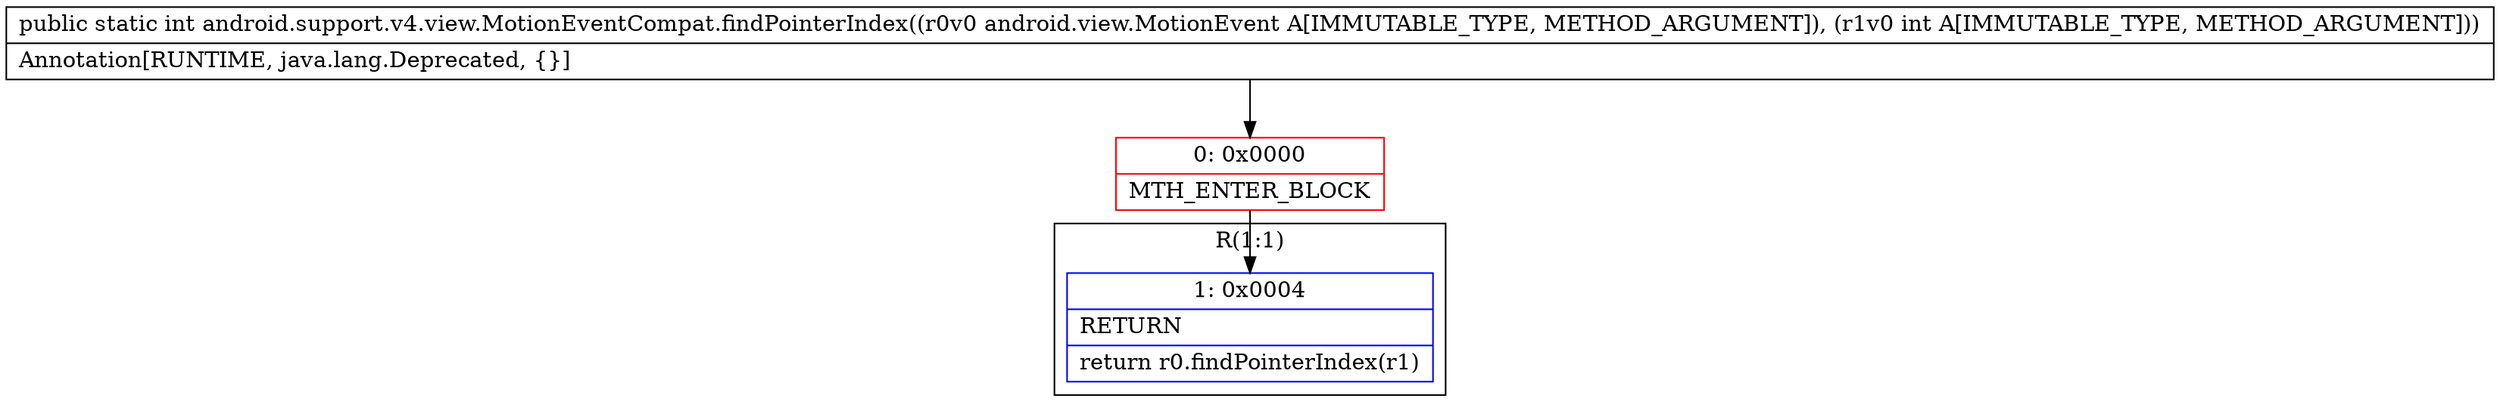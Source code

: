 digraph "CFG forandroid.support.v4.view.MotionEventCompat.findPointerIndex(Landroid\/view\/MotionEvent;I)I" {
subgraph cluster_Region_957148037 {
label = "R(1:1)";
node [shape=record,color=blue];
Node_1 [shape=record,label="{1\:\ 0x0004|RETURN\l|return r0.findPointerIndex(r1)\l}"];
}
Node_0 [shape=record,color=red,label="{0\:\ 0x0000|MTH_ENTER_BLOCK\l}"];
MethodNode[shape=record,label="{public static int android.support.v4.view.MotionEventCompat.findPointerIndex((r0v0 android.view.MotionEvent A[IMMUTABLE_TYPE, METHOD_ARGUMENT]), (r1v0 int A[IMMUTABLE_TYPE, METHOD_ARGUMENT]))  | Annotation[RUNTIME, java.lang.Deprecated, \{\}]\l}"];
MethodNode -> Node_0;
Node_0 -> Node_1;
}

